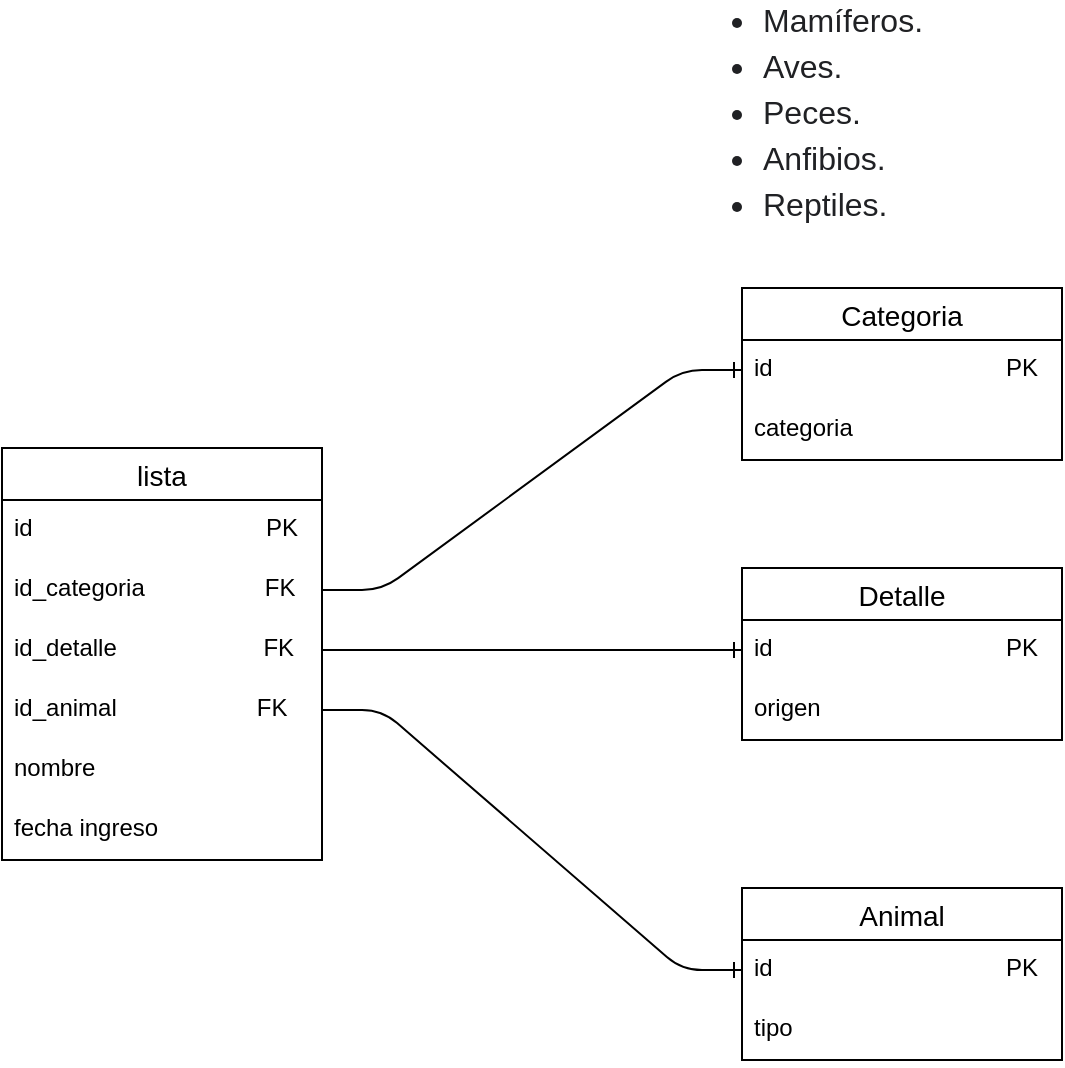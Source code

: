 <mxfile version="14.0.1" type="device"><diagram id="Y2SXHJksgd1gcqC1DKmd" name="Page-1"><mxGraphModel dx="1108" dy="1296" grid="1" gridSize="10" guides="1" tooltips="1" connect="1" arrows="1" fold="1" page="1" pageScale="1" pageWidth="1400" pageHeight="850" math="0" shadow="0"><root><mxCell id="0"/><mxCell id="1" parent="0"/><mxCell id="HMq1Ms8ScMpxdPAnRNiJ-1" value="lista" style="swimlane;fontStyle=0;childLayout=stackLayout;horizontal=1;startSize=26;horizontalStack=0;resizeParent=1;resizeParentMax=0;resizeLast=0;collapsible=1;marginBottom=0;align=center;fontSize=14;" vertex="1" parent="1"><mxGeometry x="290" y="180" width="160" height="206" as="geometry"/></mxCell><mxCell id="HMq1Ms8ScMpxdPAnRNiJ-2" value="id                                   PK" style="text;strokeColor=none;fillColor=none;spacingLeft=4;spacingRight=4;overflow=hidden;rotatable=0;points=[[0,0.5],[1,0.5]];portConstraint=eastwest;fontSize=12;" vertex="1" parent="HMq1Ms8ScMpxdPAnRNiJ-1"><mxGeometry y="26" width="160" height="30" as="geometry"/></mxCell><mxCell id="HMq1Ms8ScMpxdPAnRNiJ-16" value="id_categoria                  FK" style="text;strokeColor=none;fillColor=none;spacingLeft=4;spacingRight=4;overflow=hidden;rotatable=0;points=[[0,0.5],[1,0.5]];portConstraint=eastwest;fontSize=12;" vertex="1" parent="HMq1Ms8ScMpxdPAnRNiJ-1"><mxGeometry y="56" width="160" height="30" as="geometry"/></mxCell><mxCell id="HMq1Ms8ScMpxdPAnRNiJ-17" value="id_detalle                      FK" style="text;strokeColor=none;fillColor=none;spacingLeft=4;spacingRight=4;overflow=hidden;rotatable=0;points=[[0,0.5],[1,0.5]];portConstraint=eastwest;fontSize=12;" vertex="1" parent="HMq1Ms8ScMpxdPAnRNiJ-1"><mxGeometry y="86" width="160" height="30" as="geometry"/></mxCell><mxCell id="HMq1Ms8ScMpxdPAnRNiJ-24" value="id_animal                     FK" style="text;strokeColor=none;fillColor=none;spacingLeft=4;spacingRight=4;overflow=hidden;rotatable=0;points=[[0,0.5],[1,0.5]];portConstraint=eastwest;fontSize=12;" vertex="1" parent="HMq1Ms8ScMpxdPAnRNiJ-1"><mxGeometry y="116" width="160" height="30" as="geometry"/></mxCell><mxCell id="HMq1Ms8ScMpxdPAnRNiJ-3" value="nombre" style="text;strokeColor=none;fillColor=none;spacingLeft=4;spacingRight=4;overflow=hidden;rotatable=0;points=[[0,0.5],[1,0.5]];portConstraint=eastwest;fontSize=12;" vertex="1" parent="HMq1Ms8ScMpxdPAnRNiJ-1"><mxGeometry y="146" width="160" height="30" as="geometry"/></mxCell><mxCell id="HMq1Ms8ScMpxdPAnRNiJ-26" value="fecha ingreso" style="text;strokeColor=none;fillColor=none;spacingLeft=4;spacingRight=4;overflow=hidden;rotatable=0;points=[[0,0.5],[1,0.5]];portConstraint=eastwest;fontSize=12;" vertex="1" parent="HMq1Ms8ScMpxdPAnRNiJ-1"><mxGeometry y="176" width="160" height="30" as="geometry"/></mxCell><mxCell id="HMq1Ms8ScMpxdPAnRNiJ-5" value="&lt;ul class=&quot;i8Z77e&quot; style=&quot;margin: 0px ; padding: 0px ; color: rgb(32 , 33 , 36) ; font-family: &amp;#34;arial&amp;#34; , sans-serif ; font-size: 16px ; text-align: left ; background-color: rgb(255 , 255 , 255)&quot;&gt;&lt;li class=&quot;TrT0Xe&quot; style=&quot;margin: 0px 0px 4px ; padding: 0px ; list-style-type: disc&quot;&gt;Mamíferos.&lt;/li&gt;&lt;li class=&quot;TrT0Xe&quot; style=&quot;margin: 0px 0px 4px ; padding: 0px ; list-style-type: disc&quot;&gt;Aves.&lt;/li&gt;&lt;li class=&quot;TrT0Xe&quot; style=&quot;margin: 0px 0px 4px ; padding: 0px ; list-style-type: disc&quot;&gt;Peces.&lt;/li&gt;&lt;li class=&quot;TrT0Xe&quot; style=&quot;margin: 0px 0px 4px ; padding: 0px ; list-style-type: disc&quot;&gt;Anfibios.&lt;/li&gt;&lt;li class=&quot;TrT0Xe&quot; style=&quot;margin: 0px 0px 4px ; padding: 0px ; list-style-type: disc&quot;&gt;Reptiles.&lt;/li&gt;&lt;/ul&gt;" style="text;html=1;align=center;verticalAlign=middle;resizable=0;points=[];autosize=1;" vertex="1" parent="1"><mxGeometry x="660" y="-36" width="100" height="100" as="geometry"/></mxCell><mxCell id="HMq1Ms8ScMpxdPAnRNiJ-6" value="Categoria" style="swimlane;fontStyle=0;childLayout=stackLayout;horizontal=1;startSize=26;horizontalStack=0;resizeParent=1;resizeParentMax=0;resizeLast=0;collapsible=1;marginBottom=0;align=center;fontSize=14;" vertex="1" parent="1"><mxGeometry x="660" y="100" width="160" height="86" as="geometry"/></mxCell><mxCell id="HMq1Ms8ScMpxdPAnRNiJ-7" value="id                                   PK" style="text;strokeColor=none;fillColor=none;spacingLeft=4;spacingRight=4;overflow=hidden;rotatable=0;points=[[0,0.5],[1,0.5]];portConstraint=eastwest;fontSize=12;" vertex="1" parent="HMq1Ms8ScMpxdPAnRNiJ-6"><mxGeometry y="26" width="160" height="30" as="geometry"/></mxCell><mxCell id="HMq1Ms8ScMpxdPAnRNiJ-8" value="categoria" style="text;strokeColor=none;fillColor=none;spacingLeft=4;spacingRight=4;overflow=hidden;rotatable=0;points=[[0,0.5],[1,0.5]];portConstraint=eastwest;fontSize=12;" vertex="1" parent="HMq1Ms8ScMpxdPAnRNiJ-6"><mxGeometry y="56" width="160" height="30" as="geometry"/></mxCell><mxCell id="HMq1Ms8ScMpxdPAnRNiJ-10" value="Detalle" style="swimlane;fontStyle=0;childLayout=stackLayout;horizontal=1;startSize=26;horizontalStack=0;resizeParent=1;resizeParentMax=0;resizeLast=0;collapsible=1;marginBottom=0;align=center;fontSize=14;" vertex="1" parent="1"><mxGeometry x="660" y="240" width="160" height="86" as="geometry"/></mxCell><mxCell id="HMq1Ms8ScMpxdPAnRNiJ-11" value="id                                   PK" style="text;strokeColor=none;fillColor=none;spacingLeft=4;spacingRight=4;overflow=hidden;rotatable=0;points=[[0,0.5],[1,0.5]];portConstraint=eastwest;fontSize=12;" vertex="1" parent="HMq1Ms8ScMpxdPAnRNiJ-10"><mxGeometry y="26" width="160" height="30" as="geometry"/></mxCell><mxCell id="HMq1Ms8ScMpxdPAnRNiJ-12" value="origen" style="text;strokeColor=none;fillColor=none;spacingLeft=4;spacingRight=4;overflow=hidden;rotatable=0;points=[[0,0.5],[1,0.5]];portConstraint=eastwest;fontSize=12;" vertex="1" parent="HMq1Ms8ScMpxdPAnRNiJ-10"><mxGeometry y="56" width="160" height="30" as="geometry"/></mxCell><mxCell id="HMq1Ms8ScMpxdPAnRNiJ-18" value="" style="edgeStyle=entityRelationEdgeStyle;fontSize=12;html=1;endArrow=ERone;endFill=1;exitX=1;exitY=0.5;exitDx=0;exitDy=0;entryX=0;entryY=0.5;entryDx=0;entryDy=0;" edge="1" parent="1" source="HMq1Ms8ScMpxdPAnRNiJ-16" target="HMq1Ms8ScMpxdPAnRNiJ-7"><mxGeometry width="100" height="100" relative="1" as="geometry"><mxPoint x="580" y="290" as="sourcePoint"/><mxPoint x="680" y="190" as="targetPoint"/></mxGeometry></mxCell><mxCell id="HMq1Ms8ScMpxdPAnRNiJ-19" value="" style="edgeStyle=entityRelationEdgeStyle;fontSize=12;html=1;endArrow=ERone;endFill=1;exitX=1;exitY=0.5;exitDx=0;exitDy=0;entryX=0;entryY=0.5;entryDx=0;entryDy=0;" edge="1" parent="1" source="HMq1Ms8ScMpxdPAnRNiJ-17" target="HMq1Ms8ScMpxdPAnRNiJ-11"><mxGeometry width="100" height="100" relative="1" as="geometry"><mxPoint x="460" y="261" as="sourcePoint"/><mxPoint x="670" y="231" as="targetPoint"/></mxGeometry></mxCell><mxCell id="HMq1Ms8ScMpxdPAnRNiJ-20" value="Animal" style="swimlane;fontStyle=0;childLayout=stackLayout;horizontal=1;startSize=26;horizontalStack=0;resizeParent=1;resizeParentMax=0;resizeLast=0;collapsible=1;marginBottom=0;align=center;fontSize=14;" vertex="1" parent="1"><mxGeometry x="660" y="400" width="160" height="86" as="geometry"/></mxCell><mxCell id="HMq1Ms8ScMpxdPAnRNiJ-21" value="id                                   PK" style="text;strokeColor=none;fillColor=none;spacingLeft=4;spacingRight=4;overflow=hidden;rotatable=0;points=[[0,0.5],[1,0.5]];portConstraint=eastwest;fontSize=12;" vertex="1" parent="HMq1Ms8ScMpxdPAnRNiJ-20"><mxGeometry y="26" width="160" height="30" as="geometry"/></mxCell><mxCell id="HMq1Ms8ScMpxdPAnRNiJ-22" value="tipo" style="text;strokeColor=none;fillColor=none;spacingLeft=4;spacingRight=4;overflow=hidden;rotatable=0;points=[[0,0.5],[1,0.5]];portConstraint=eastwest;fontSize=12;" vertex="1" parent="HMq1Ms8ScMpxdPAnRNiJ-20"><mxGeometry y="56" width="160" height="30" as="geometry"/></mxCell><mxCell id="HMq1Ms8ScMpxdPAnRNiJ-25" value="" style="edgeStyle=entityRelationEdgeStyle;fontSize=12;html=1;endArrow=ERone;endFill=1;exitX=1;exitY=0.5;exitDx=0;exitDy=0;entryX=0;entryY=0.5;entryDx=0;entryDy=0;" edge="1" parent="1" source="HMq1Ms8ScMpxdPAnRNiJ-24" target="HMq1Ms8ScMpxdPAnRNiJ-21"><mxGeometry width="100" height="100" relative="1" as="geometry"><mxPoint x="460" y="261" as="sourcePoint"/><mxPoint x="670" y="151" as="targetPoint"/></mxGeometry></mxCell></root></mxGraphModel></diagram></mxfile>